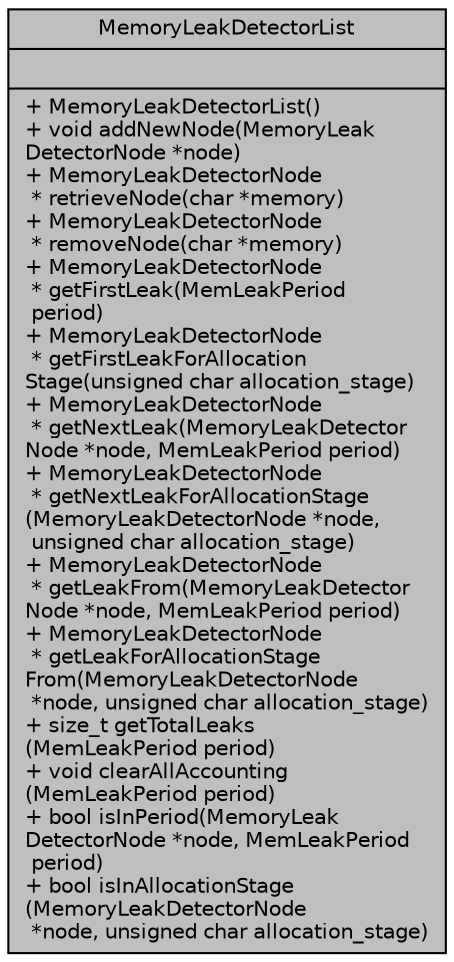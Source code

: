 digraph "MemoryLeakDetectorList"
{
 // LATEX_PDF_SIZE
  edge [fontname="Helvetica",fontsize="10",labelfontname="Helvetica",labelfontsize="10"];
  node [fontname="Helvetica",fontsize="10",shape=record];
  Node1 [label="{MemoryLeakDetectorList\n||+  MemoryLeakDetectorList()\l+ void addNewNode(MemoryLeak\lDetectorNode *node)\l+ MemoryLeakDetectorNode\l * retrieveNode(char *memory)\l+ MemoryLeakDetectorNode\l * removeNode(char *memory)\l+ MemoryLeakDetectorNode\l * getFirstLeak(MemLeakPeriod\l period)\l+ MemoryLeakDetectorNode\l * getFirstLeakForAllocation\lStage(unsigned char allocation_stage)\l+ MemoryLeakDetectorNode\l * getNextLeak(MemoryLeakDetector\lNode *node, MemLeakPeriod period)\l+ MemoryLeakDetectorNode\l * getNextLeakForAllocationStage\l(MemoryLeakDetectorNode *node,\l unsigned char allocation_stage)\l+ MemoryLeakDetectorNode\l * getLeakFrom(MemoryLeakDetector\lNode *node, MemLeakPeriod period)\l+ MemoryLeakDetectorNode\l * getLeakForAllocationStage\lFrom(MemoryLeakDetectorNode\l *node, unsigned char allocation_stage)\l+ size_t getTotalLeaks\l(MemLeakPeriod period)\l+ void clearAllAccounting\l(MemLeakPeriod period)\l+ bool isInPeriod(MemoryLeak\lDetectorNode *node, MemLeakPeriod\l period)\l+ bool isInAllocationStage\l(MemoryLeakDetectorNode\l *node, unsigned char allocation_stage)\l}",height=0.2,width=0.4,color="black", fillcolor="grey75", style="filled", fontcolor="black",tooltip=" "];
}
